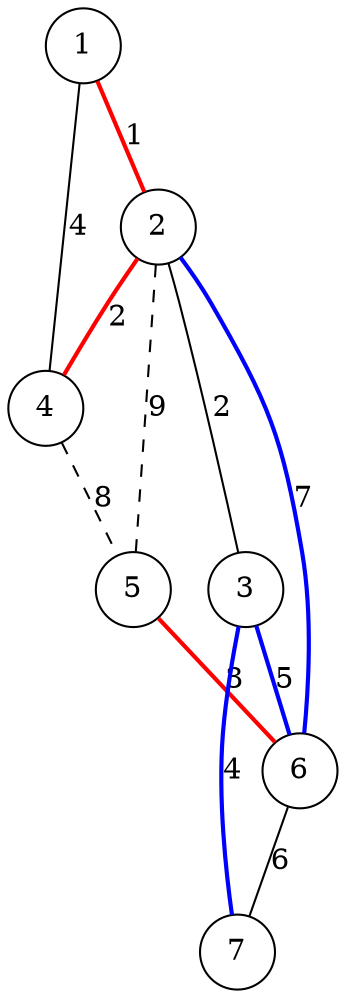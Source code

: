     graph G { 

            node [shape=circle, color=black, style=unfilled]; 

            edge [style=dashed, color=black];

            2 -- 5 [label=9];

            edge [style=bold, color=blue];

            2 -- 6 [label=7];

            3 -- 6 [label=5];

            3 -- 7 [label=4];

            edge [style=dashed, color=black];

            4 -- 5 [label=8];

            edge [style=bold, color=red];

            1 -- 2 [label=1];

            edge [style="", color=black];

            1 -- 4 [label=4];

            2 -- 3 [label=2];

            edge [style=bold, color=red];

            2 -- 4 [label=2];

            5 -- 6 [label=3];

            edge [style="", color=black];

            6 -- 7 [label=6];

    } 